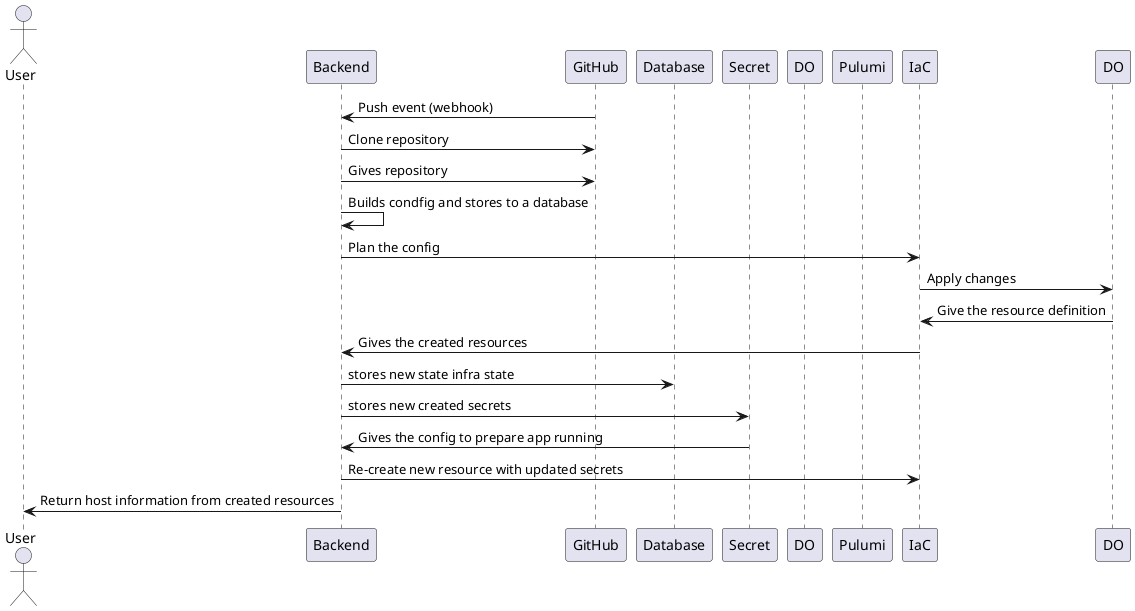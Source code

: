 @startuml deploy

actor User
participant Backend
participant GitHub
participant Database
participant Secret
participant Pulumi
participant DO as DigitalOcean
participant IaC as Pulumi

GitHub -> Backend: Push event (webhook)
Backend -> GitHub: Clone repository
Backend -> GitHub: Gives repository

Backend -> Backend: Builds condfig and stores to a database

Backend -> IaC: Plan the config
IaC -> DO: Apply changes
DO -> IaC: Give the resource definition
IaC -> Backend: Gives the created resources
Backend -> Database: stores new state infra state
Backend -> Secret: stores new created secrets

Secret -> Backend: Gives the config to prepare app running
Backend -> IaC: Re-create new resource with updated secrets

Backend -> User: Return host information from created resources

@enduml
